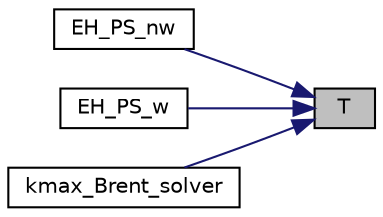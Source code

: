 digraph "T"
{
 // LATEX_PDF_SIZE
  edge [fontname="Helvetica",fontsize="10",labelfontname="Helvetica",labelfontsize="10"];
  node [fontname="Helvetica",fontsize="10",shape=record];
  rankdir="RL";
  Node1 [label="T",height=0.2,width=0.4,color="black", fillcolor="grey75", style="filled", fontcolor="black",tooltip="Compute the total baryon+CDM transfer function."];
  Node1 -> Node2 [dir="back",color="midnightblue",fontsize="10",style="solid",fontname="Helvetica"];
  Node2 [label="EH_PS_nw",height=0.2,width=0.4,color="black", fillcolor="white", style="filled",URL="$d7/d78/wnw__split_8c.html#a0859675908f887c5e50061678261bf4b",tooltip="Compute the Eisentein-Hu approximate nowiggle component of linear matter power spectrum."];
  Node1 -> Node3 [dir="back",color="midnightblue",fontsize="10",style="solid",fontname="Helvetica"];
  Node3 [label="EH_PS_w",height=0.2,width=0.4,color="black", fillcolor="white", style="filled",URL="$d7/d78/wnw__split_8c.html#a0cb6b540dc962bfd28da54fa6819f4df",tooltip="Compute the Eisentein-Hu approximate wiggle component of linear matter power spectrum."];
  Node1 -> Node4 [dir="back",color="midnightblue",fontsize="10",style="solid",fontname="Helvetica"];
  Node4 [label="kmax_Brent_solver",height=0.2,width=0.4,color="black", fillcolor="white", style="filled",URL="$dd/d24/survey__specs_8c.html#ab0f5b6af6991512fd864af10e6c2d54d",tooltip=" "];
}
